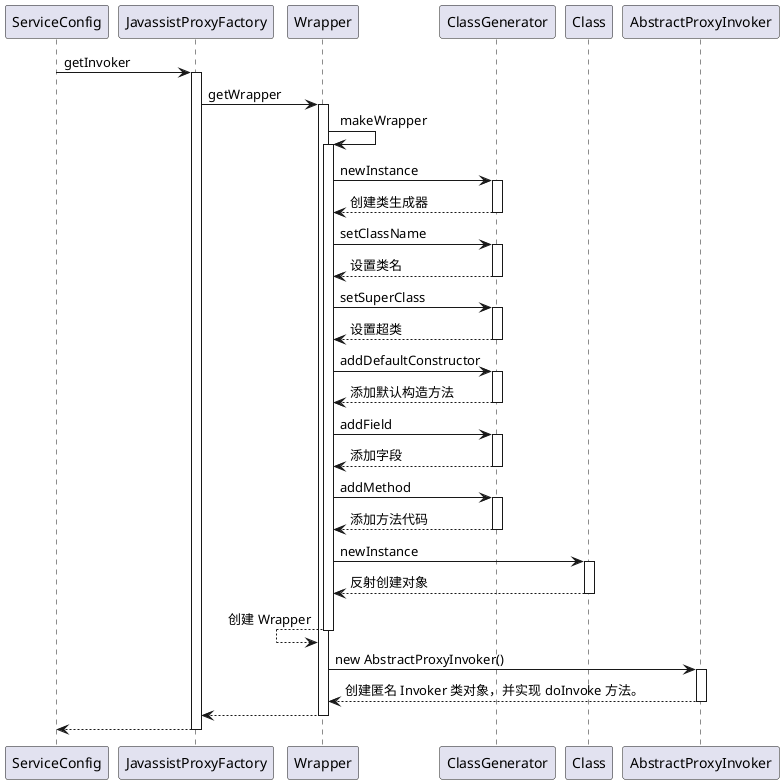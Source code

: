 @startuml

ServiceConfig->JavassistProxyFactory:getInvoker
activate JavassistProxyFactory
    JavassistProxyFactory->Wrapper:getWrapper
    activate Wrapper
        Wrapper->Wrapper:makeWrapper
        activate Wrapper
            Wrapper->ClassGenerator:newInstance
            activate ClassGenerator
            Wrapper<--ClassGenerator:创建类生成器
            deactivate ClassGenerator
            Wrapper->ClassGenerator:setClassName
            activate ClassGenerator
            Wrapper<--ClassGenerator:设置类名
            deactivate ClassGenerator

            Wrapper->ClassGenerator:setSuperClass
            activate ClassGenerator
            Wrapper<--ClassGenerator:设置超类
            deactivate ClassGenerator
            Wrapper->ClassGenerator:addDefaultConstructor
            activate ClassGenerator
            Wrapper<--ClassGenerator:添加默认构造方法
            deactivate ClassGenerator

            Wrapper->ClassGenerator:addField
            activate ClassGenerator
            Wrapper<--ClassGenerator:添加字段
            deactivate ClassGenerator
            Wrapper->ClassGenerator:addMethod
            activate ClassGenerator
            Wrapper<--ClassGenerator:添加方法代码
            deactivate ClassGenerator

            Wrapper->Class: newInstance
            activate Class
            Wrapper<--Class:反射创建对象
            deactivate Class

        Wrapper<--Wrapper:创建 Wrapper
        deactivate Wrapper

        Wrapper->AbstractProxyInvoker: new AbstractProxyInvoker()
        activate AbstractProxyInvoker
        Wrapper<--AbstractProxyInvoker:创建匿名 Invoker 类对象，并实现 doInvoke 方法。
        deactivate AbstractProxyInvoker

    JavassistProxyFactory<--Wrapper:
    deactivate Wrapper
ServiceConfig<--JavassistProxyFactory:
deactivate JavassistProxyFactory

@enduml